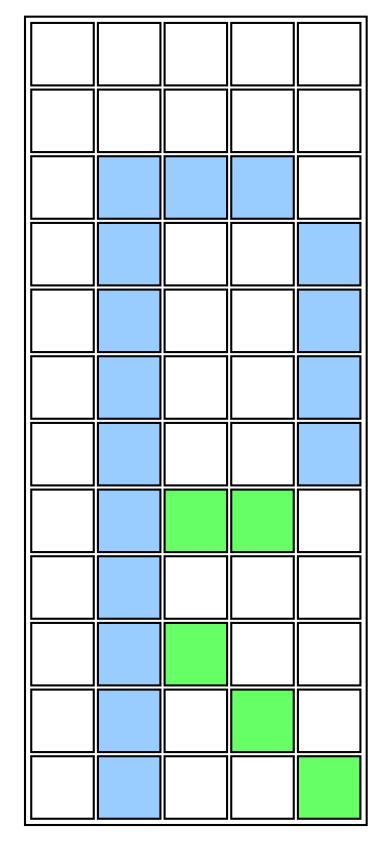 digraph  imagen {
 node [shape=plaintext]; 
struct1 [label=< <TABLE border="1">
<TR>
<TD WIDTH="30" HEIGHT="30" BORDER="1" BGCOLOR=" #ffffff "></TD>
<TD WIDTH="30" HEIGHT="30" BORDER="1" BGCOLOR=" #ffffff "></TD>
<TD WIDTH="30" HEIGHT="30" BORDER="1" BGCOLOR=" #ffffff "></TD>
<TD WIDTH="30" HEIGHT="30" BORDER="1" BGCOLOR=" #ffffff "></TD>
<TD WIDTH="30" HEIGHT="30" BORDER="1" BGCOLOR=" #ffffff "></TD>
</TR>
<TR>
<TD WIDTH="30" HEIGHT="30" BORDER="1" BGCOLOR=" #ffffff "></TD>
<TD WIDTH="30" HEIGHT="30" BORDER="1" BGCOLOR=" #ffffff "></TD>
<TD WIDTH="30" HEIGHT="30" BORDER="1" BGCOLOR=" #ffffff "></TD>
<TD WIDTH="30" HEIGHT="30" BORDER="1" BGCOLOR=" #ffffff "></TD>
<TD WIDTH="30" HEIGHT="30" BORDER="1" BGCOLOR=" #ffffff "></TD>
</TR>
<TR>
<TD WIDTH="30" HEIGHT="30" BORDER="1" BGCOLOR=" #ffffff "></TD>
<TD WIDTH="30" HEIGHT="30" BORDER="1" BGCOLOR=" #99CCFF "></TD>
<TD WIDTH="30" HEIGHT="30" BORDER="1" BGCOLOR=" #99CCFF "></TD>
<TD WIDTH="30" HEIGHT="30" BORDER="1" BGCOLOR=" #99CCFF "></TD>
<TD WIDTH="30" HEIGHT="30" BORDER="1" BGCOLOR=" #ffffff "></TD>
</TR>
<TR>
<TD WIDTH="30" HEIGHT="30" BORDER="1" BGCOLOR=" #ffffff "></TD>
<TD WIDTH="30" HEIGHT="30" BORDER="1" BGCOLOR=" #99CCFF "></TD>
<TD WIDTH="30" HEIGHT="30" BORDER="1" BGCOLOR=" #ffffff "></TD>
<TD WIDTH="30" HEIGHT="30" BORDER="1" BGCOLOR=" #ffffff "></TD>
<TD WIDTH="30" HEIGHT="30" BORDER="1" BGCOLOR=" #99CCFF "></TD>
</TR>
<TR>
<TD WIDTH="30" HEIGHT="30" BORDER="1" BGCOLOR=" #ffffff "></TD>
<TD WIDTH="30" HEIGHT="30" BORDER="1" BGCOLOR=" #99CCFF "></TD>
<TD WIDTH="30" HEIGHT="30" BORDER="1" BGCOLOR=" #ffffff "></TD>
<TD WIDTH="30" HEIGHT="30" BORDER="1" BGCOLOR=" #ffffff "></TD>
<TD WIDTH="30" HEIGHT="30" BORDER="1" BGCOLOR=" #99CCFF "></TD>
</TR>
<TR>
<TD WIDTH="30" HEIGHT="30" BORDER="1" BGCOLOR=" #ffffff "></TD>
<TD WIDTH="30" HEIGHT="30" BORDER="1" BGCOLOR=" #99CCFF "></TD>
<TD WIDTH="30" HEIGHT="30" BORDER="1" BGCOLOR=" #ffffff "></TD>
<TD WIDTH="30" HEIGHT="30" BORDER="1" BGCOLOR=" #ffffff "></TD>
<TD WIDTH="30" HEIGHT="30" BORDER="1" BGCOLOR=" #99CCFF "></TD>
</TR>
<TR>
<TD WIDTH="30" HEIGHT="30" BORDER="1" BGCOLOR=" #ffffff "></TD>
<TD WIDTH="30" HEIGHT="30" BORDER="1" BGCOLOR=" #99CCFF "></TD>
<TD WIDTH="30" HEIGHT="30" BORDER="1" BGCOLOR=" #ffffff "></TD>
<TD WIDTH="30" HEIGHT="30" BORDER="1" BGCOLOR=" #ffffff "></TD>
<TD WIDTH="30" HEIGHT="30" BORDER="1" BGCOLOR=" #99CCFF "></TD>
</TR>
<TR>
<TD WIDTH="30" HEIGHT="30" BORDER="1" BGCOLOR=" #ffffff "></TD>
<TD WIDTH="30" HEIGHT="30" BORDER="1" BGCOLOR=" #99CCFF "></TD>
<TD WIDTH="30" HEIGHT="30" BORDER="1" BGCOLOR=" #66FF66 "></TD>
<TD WIDTH="30" HEIGHT="30" BORDER="1" BGCOLOR=" #66FF66 "></TD>
<TD WIDTH="30" HEIGHT="30" BORDER="1" BGCOLOR=" #ffffff "></TD>
</TR>
<TR>
<TD WIDTH="30" HEIGHT="30" BORDER="1" BGCOLOR=" #ffffff "></TD>
<TD WIDTH="30" HEIGHT="30" BORDER="1" BGCOLOR=" #99CCFF "></TD>
<TD WIDTH="30" HEIGHT="30" BORDER="1" BGCOLOR=" #ffffff "></TD>
<TD WIDTH="30" HEIGHT="30" BORDER="1" BGCOLOR=" #ffffff "></TD>
<TD WIDTH="30" HEIGHT="30" BORDER="1" BGCOLOR=" #ffffff "></TD>
</TR>
<TR>
<TD WIDTH="30" HEIGHT="30" BORDER="1" BGCOLOR=" #ffffff "></TD>
<TD WIDTH="30" HEIGHT="30" BORDER="1" BGCOLOR=" #99CCFF "></TD>
<TD WIDTH="30" HEIGHT="30" BORDER="1" BGCOLOR=" #66FF66 "></TD>
<TD WIDTH="30" HEIGHT="30" BORDER="1" BGCOLOR=" #ffffff "></TD>
<TD WIDTH="30" HEIGHT="30" BORDER="1" BGCOLOR=" #ffffff "></TD>
</TR>
<TR>
<TD WIDTH="30" HEIGHT="30" BORDER="1" BGCOLOR=" #ffffff "></TD>
<TD WIDTH="30" HEIGHT="30" BORDER="1" BGCOLOR=" #99CCFF "></TD>
<TD WIDTH="30" HEIGHT="30" BORDER="1" BGCOLOR=" #ffffff "></TD>
<TD WIDTH="30" HEIGHT="30" BORDER="1" BGCOLOR=" #66FF66 "></TD>
<TD WIDTH="30" HEIGHT="30" BORDER="1" BGCOLOR=" #ffffff "></TD>
</TR>
<TR>
<TD WIDTH="30" HEIGHT="30" BORDER="1" BGCOLOR=" #ffffff "></TD>
<TD WIDTH="30" HEIGHT="30" BORDER="1" BGCOLOR=" #99CCFF "></TD>
<TD WIDTH="30" HEIGHT="30" BORDER="1" BGCOLOR=" #ffffff "></TD>
<TD WIDTH="30" HEIGHT="30" BORDER="1" BGCOLOR=" #ffffff "></TD>
<TD WIDTH="30" HEIGHT="30" BORDER="1" BGCOLOR=" #66FF66 "></TD>
</TR>
</TABLE>>];
}
